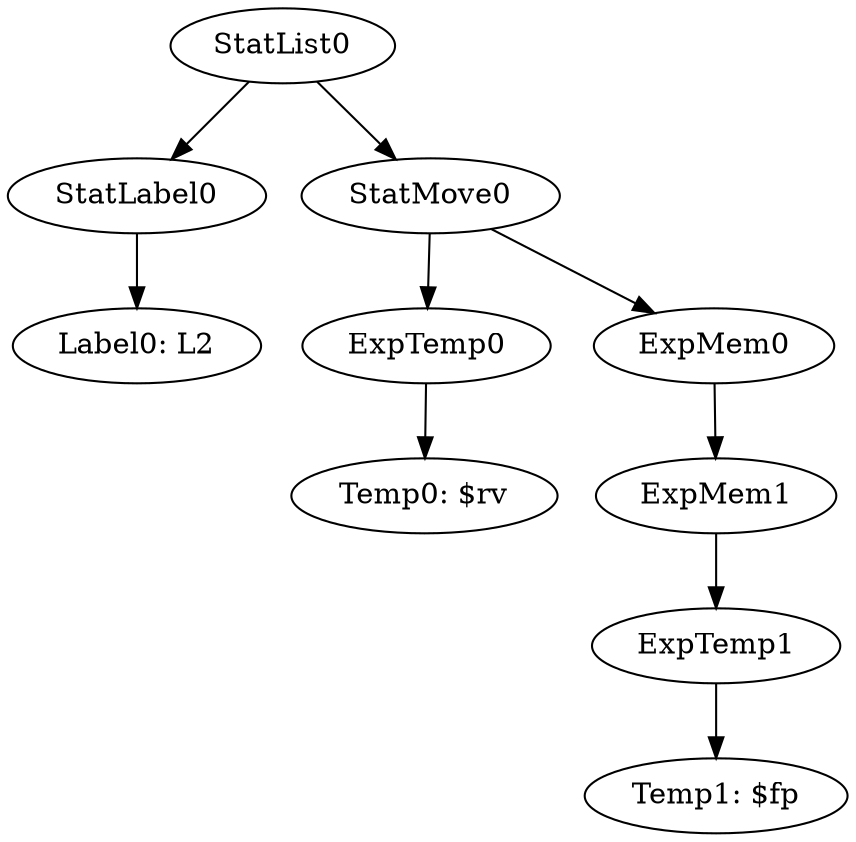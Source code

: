 digraph {
	ordering = out;
	ExpMem0 -> ExpMem1;
	ExpMem1 -> ExpTemp1;
	ExpTemp1 -> "Temp1: $fp";
	StatLabel0 -> "Label0: L2";
	StatList0 -> StatLabel0;
	StatList0 -> StatMove0;
	ExpTemp0 -> "Temp0: $rv";
	StatMove0 -> ExpTemp0;
	StatMove0 -> ExpMem0;
}

